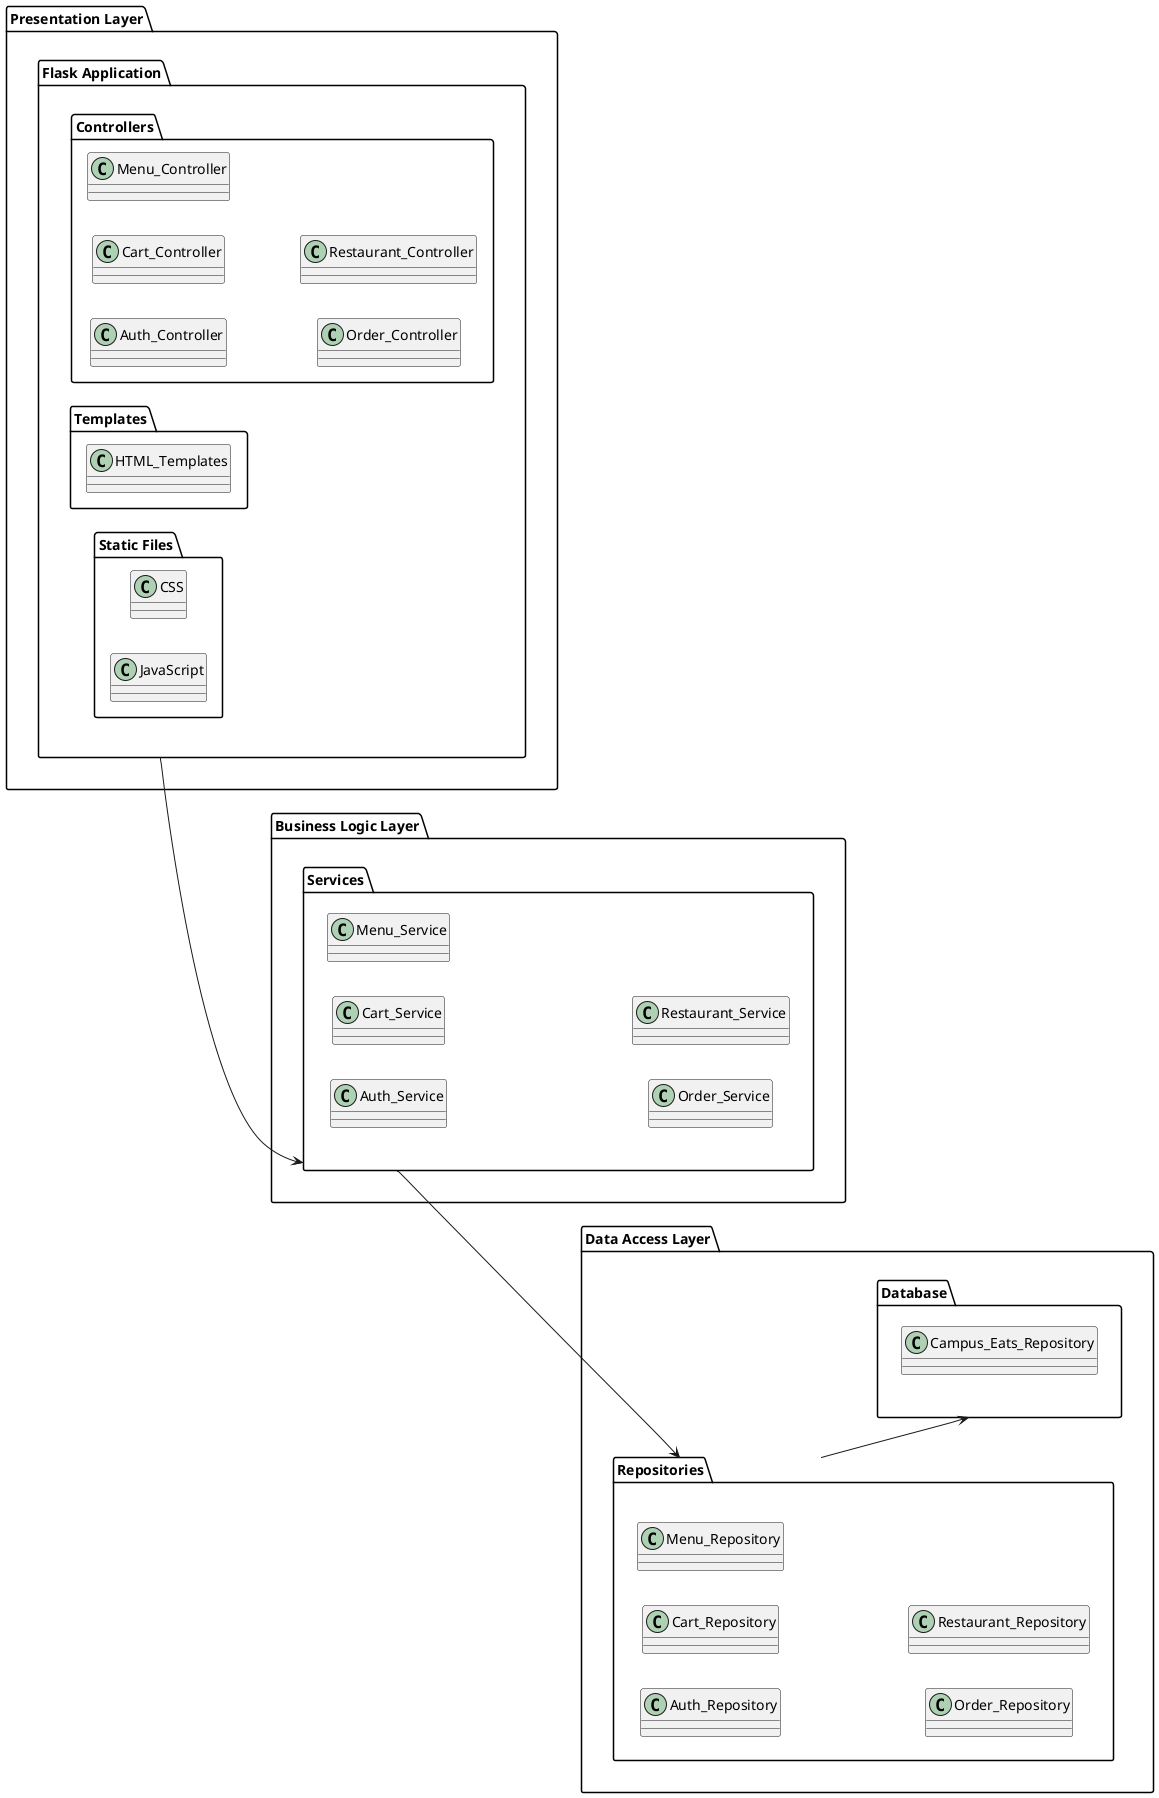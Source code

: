 ' 系統架構圖
@startuml sys_diagram
left to right direction

package "Presentation Layer" {
    package "Flask Application" {
        package "Controllers" {
            class Auth_Controller
            class Cart_Controller
            class Menu_Controller
            class Order_Controller
            class Restaurant_Controller
        }
        package "Templates" {
            class HTML_Templates
        }
        package "Static Files" {
            class CSS
            class JavaScript
        }
    }
}

package "Business Logic Layer" {
    package "Services" {
        class Auth_Service
        class Cart_Service
        class Menu_Service
        class Order_Service
        class Restaurant_Service
    }
}

package "Data Access Layer" {
    package "Repositories" {
        class Auth_Repository
        class Cart_Repository
        class Menu_Repository
        class Order_Repository
        class Restaurant_Repository
    }
    package "Database" {
        class Campus_Eats_Repository
    }
}

"Flask Application" -down-> "Services"
"Services" -down-> "Repositories"
"Repositories" -down-> "Database"

@enduml